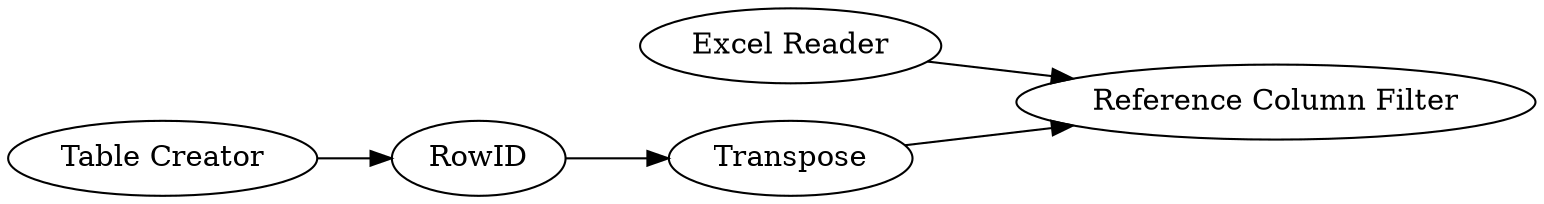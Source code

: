 digraph {
	1 [label=RowID]
	2 [label="Table Creator"]
	3 [label="Excel Reader"]
	4 [label=Transpose]
	5 [label="Reference Column Filter"]
	1 -> 4
	2 -> 1
	3 -> 5
	4 -> 5
	rankdir=LR
}
